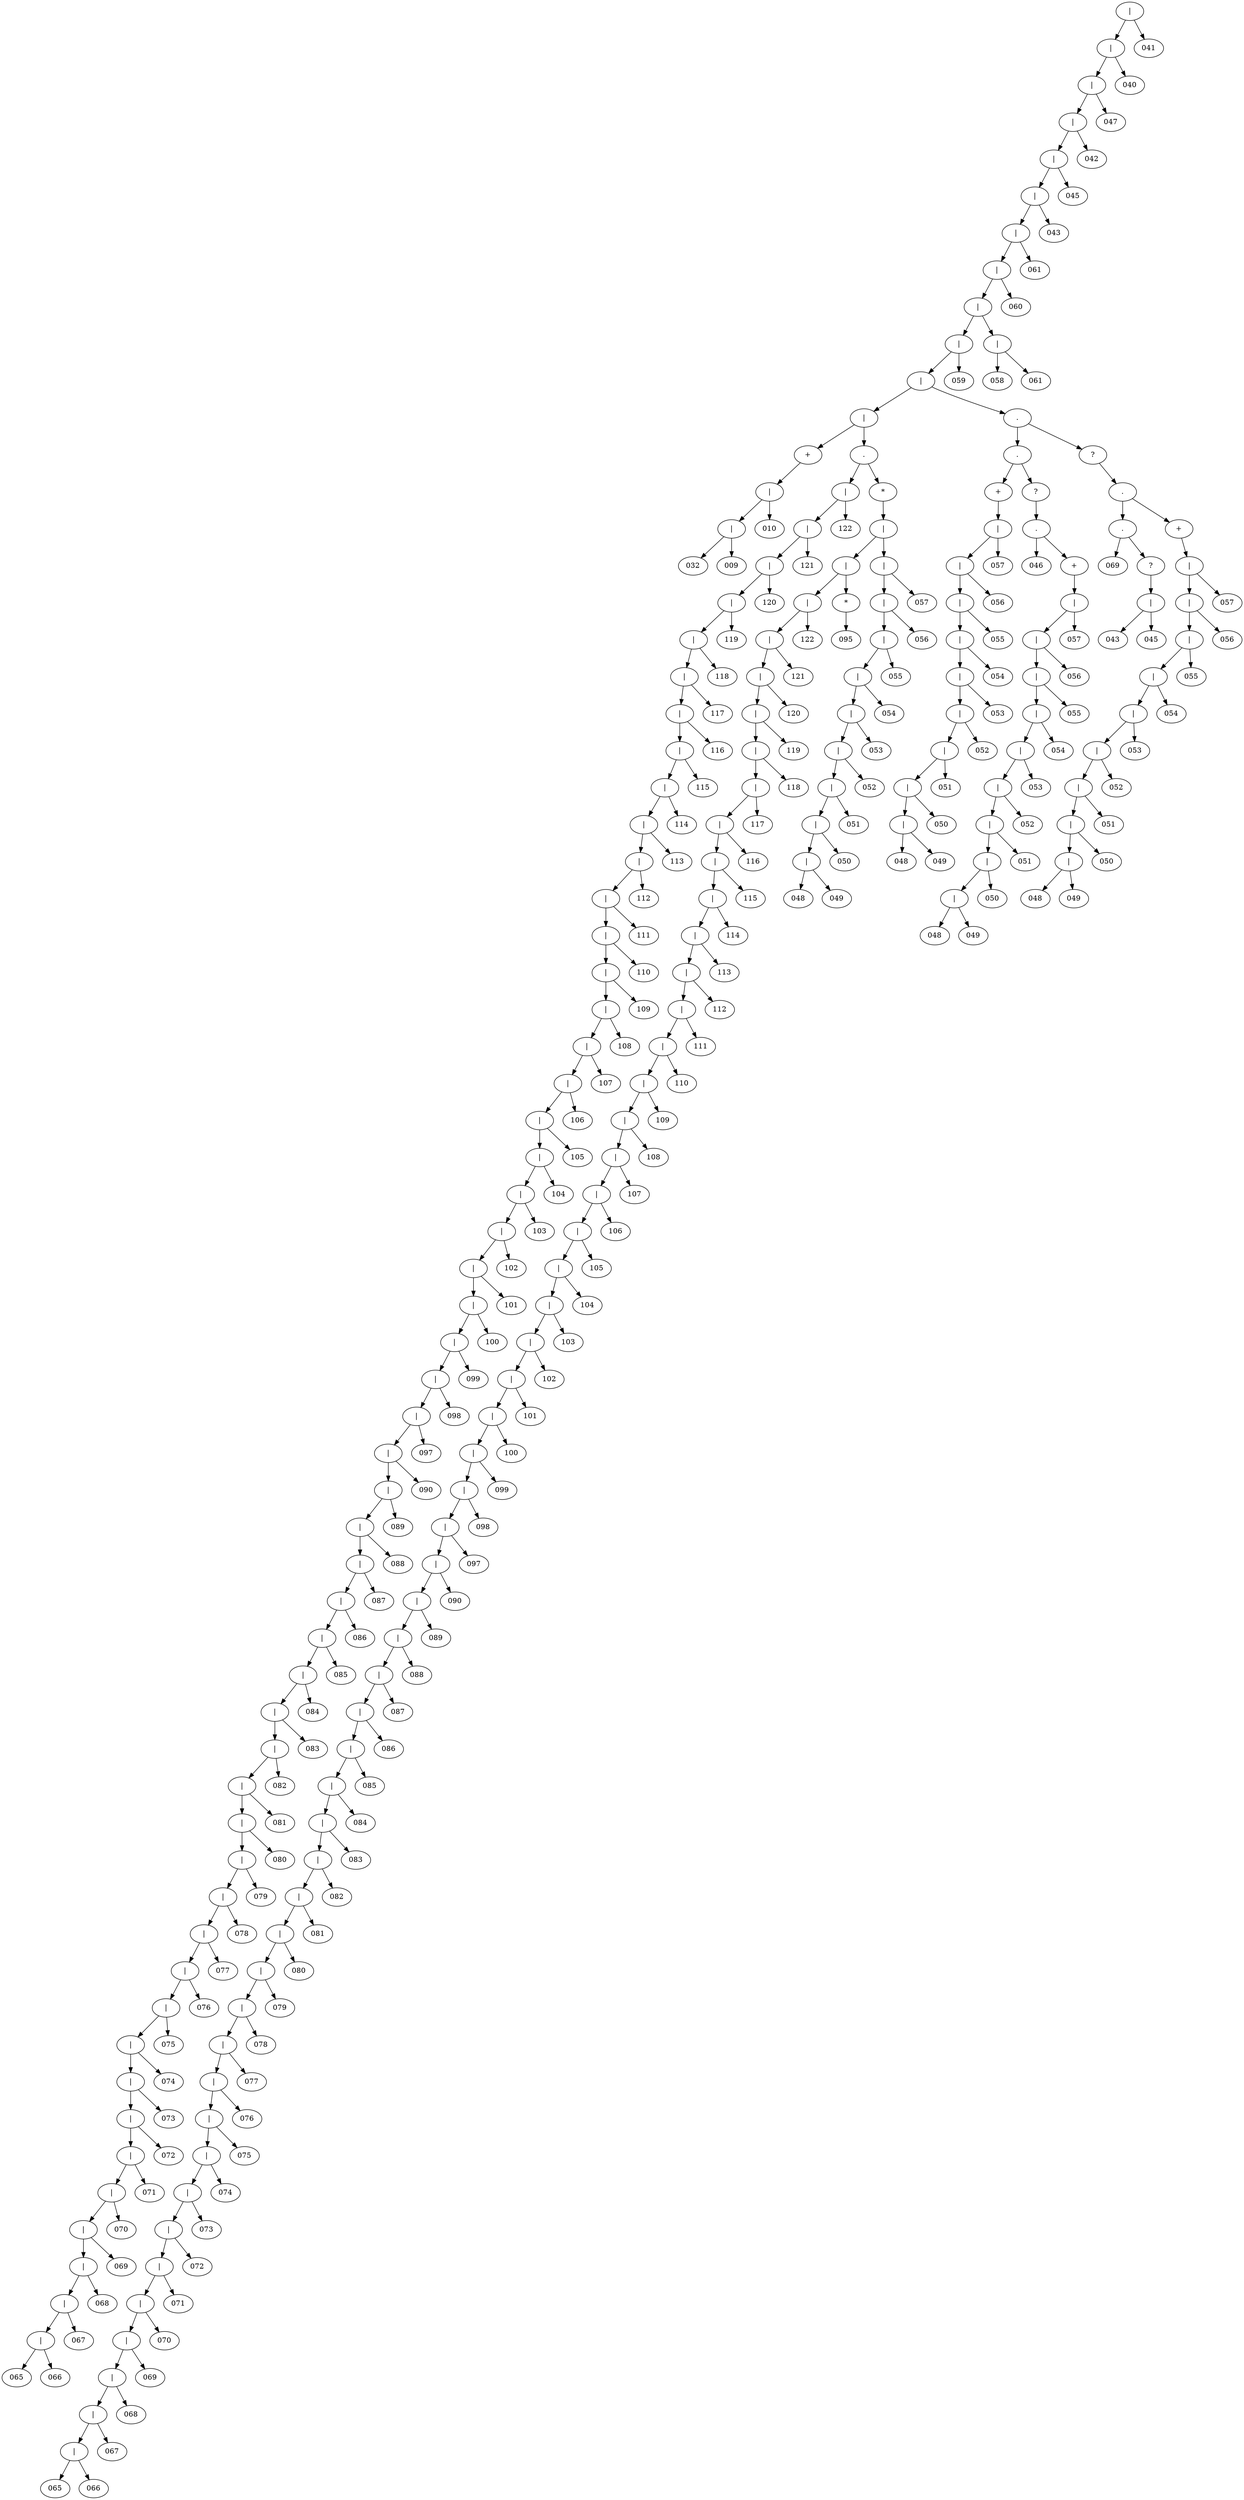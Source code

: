 digraph tree {
	"996c65ae3a8e436f81ce48272b8644e2" [label="|"]
	"51ecb147ff5d447c9de2e43d8007be1e" [label="|"]
	"996c65ae3a8e436f81ce48272b8644e2" -> "51ecb147ff5d447c9de2e43d8007be1e"
	"28c7c7c42bdb4bd3aea25a2e016ae50f" [label="|"]
	"51ecb147ff5d447c9de2e43d8007be1e" -> "28c7c7c42bdb4bd3aea25a2e016ae50f"
	"77559ac8444742baae2b31aca442bdf0" [label="|"]
	"28c7c7c42bdb4bd3aea25a2e016ae50f" -> "77559ac8444742baae2b31aca442bdf0"
	"4148210b29ea4f97b53e1d80ee226cda" [label="|"]
	"77559ac8444742baae2b31aca442bdf0" -> "4148210b29ea4f97b53e1d80ee226cda"
	e26ae168ed0c489b8ca8253e82ffe6ef [label="|"]
	"4148210b29ea4f97b53e1d80ee226cda" -> e26ae168ed0c489b8ca8253e82ffe6ef
	"790688f615184ae2853e0e68d754996f" [label="|"]
	e26ae168ed0c489b8ca8253e82ffe6ef -> "790688f615184ae2853e0e68d754996f"
	ea00104a1b9441df8f047db3c91f0dd7 [label="|"]
	"790688f615184ae2853e0e68d754996f" -> ea00104a1b9441df8f047db3c91f0dd7
	d2c0874108854da3af0d69a32c7d4c72 [label="|"]
	ea00104a1b9441df8f047db3c91f0dd7 -> d2c0874108854da3af0d69a32c7d4c72
	"5cad9945b28b420d9ac322b7462a204b" [label="|"]
	d2c0874108854da3af0d69a32c7d4c72 -> "5cad9945b28b420d9ac322b7462a204b"
	"6219872add2449378bb6bdcbae0a87c9" [label="|"]
	"5cad9945b28b420d9ac322b7462a204b" -> "6219872add2449378bb6bdcbae0a87c9"
	dbeec3f188f84aa0a82677775a3f4cf6 [label="|"]
	"6219872add2449378bb6bdcbae0a87c9" -> dbeec3f188f84aa0a82677775a3f4cf6
	"42151cc16b764614ba8964d8f8d5bc81" [label="+"]
	dbeec3f188f84aa0a82677775a3f4cf6 -> "42151cc16b764614ba8964d8f8d5bc81"
	"7b9991ce4bbc45cd871a8dae0ebebd11" [label="|"]
	"42151cc16b764614ba8964d8f8d5bc81" -> "7b9991ce4bbc45cd871a8dae0ebebd11"
	c990dc203cb346f2a44d2aec69daf0be [label="|"]
	"7b9991ce4bbc45cd871a8dae0ebebd11" -> c990dc203cb346f2a44d2aec69daf0be
	d5c7ad3be0e74f6bbe0eca6149a1ba41 [label=032]
	c990dc203cb346f2a44d2aec69daf0be -> d5c7ad3be0e74f6bbe0eca6149a1ba41
	aed3124def2d4de4a72098b27dd6587d [label=009]
	c990dc203cb346f2a44d2aec69daf0be -> aed3124def2d4de4a72098b27dd6587d
	"64f044bfc5ca49c0b52eb8867073bbc4" [label=010]
	"7b9991ce4bbc45cd871a8dae0ebebd11" -> "64f044bfc5ca49c0b52eb8867073bbc4"
	"0c094e4cdef54186829c0fae15ab411d" [label="."]
	dbeec3f188f84aa0a82677775a3f4cf6 -> "0c094e4cdef54186829c0fae15ab411d"
	e307726943234dcebe8d1069824c6285 [label="|"]
	"0c094e4cdef54186829c0fae15ab411d" -> e307726943234dcebe8d1069824c6285
	a70ae6d7b28543668aed39b333fa8bdd [label="|"]
	e307726943234dcebe8d1069824c6285 -> a70ae6d7b28543668aed39b333fa8bdd
	"351673723c61407fa412acbcdcc31531" [label="|"]
	a70ae6d7b28543668aed39b333fa8bdd -> "351673723c61407fa412acbcdcc31531"
	"81df898c87464e8288e753310f6de74e" [label="|"]
	"351673723c61407fa412acbcdcc31531" -> "81df898c87464e8288e753310f6de74e"
	"395b183b227d4a85ad36336caef901ad" [label="|"]
	"81df898c87464e8288e753310f6de74e" -> "395b183b227d4a85ad36336caef901ad"
	e44e2954dcc54e68b2e7c6a75d8512dd [label="|"]
	"395b183b227d4a85ad36336caef901ad" -> e44e2954dcc54e68b2e7c6a75d8512dd
	f75215996c8645c59eff021fc8aa09d4 [label="|"]
	e44e2954dcc54e68b2e7c6a75d8512dd -> f75215996c8645c59eff021fc8aa09d4
	"4cef92a994064eb5b8916969e6fb1d8f" [label="|"]
	f75215996c8645c59eff021fc8aa09d4 -> "4cef92a994064eb5b8916969e6fb1d8f"
	d54024d197354d44aab5c1c248b20e25 [label="|"]
	"4cef92a994064eb5b8916969e6fb1d8f" -> d54024d197354d44aab5c1c248b20e25
	"9096b16a5f8e44b1999885426ab6eb71" [label="|"]
	d54024d197354d44aab5c1c248b20e25 -> "9096b16a5f8e44b1999885426ab6eb71"
	"9aee6f74f2234bb9b6d571d77d675fd9" [label="|"]
	"9096b16a5f8e44b1999885426ab6eb71" -> "9aee6f74f2234bb9b6d571d77d675fd9"
	"8b8cdd6938924764ad4ff1c4de3a44cb" [label="|"]
	"9aee6f74f2234bb9b6d571d77d675fd9" -> "8b8cdd6938924764ad4ff1c4de3a44cb"
	"9c6a695eb965455fa206320a696324d5" [label="|"]
	"8b8cdd6938924764ad4ff1c4de3a44cb" -> "9c6a695eb965455fa206320a696324d5"
	"6b8d1ba6e0ff4bf0841f6a7d78fdcc48" [label="|"]
	"9c6a695eb965455fa206320a696324d5" -> "6b8d1ba6e0ff4bf0841f6a7d78fdcc48"
	a10c165e4b4147219ea27f18a95f22af [label="|"]
	"6b8d1ba6e0ff4bf0841f6a7d78fdcc48" -> a10c165e4b4147219ea27f18a95f22af
	e5e00722d43d43f4b5cb89381359808b [label="|"]
	a10c165e4b4147219ea27f18a95f22af -> e5e00722d43d43f4b5cb89381359808b
	ef7e2f13a0e94b168f8ba95507b8e17c [label="|"]
	e5e00722d43d43f4b5cb89381359808b -> ef7e2f13a0e94b168f8ba95507b8e17c
	e88556ba68644bffa917594ef2d8852c [label="|"]
	ef7e2f13a0e94b168f8ba95507b8e17c -> e88556ba68644bffa917594ef2d8852c
	a0e153dd8b324a92bf7233ff08426880 [label="|"]
	e88556ba68644bffa917594ef2d8852c -> a0e153dd8b324a92bf7233ff08426880
	"28301bb7ea37432b834d033bacead032" [label="|"]
	a0e153dd8b324a92bf7233ff08426880 -> "28301bb7ea37432b834d033bacead032"
	"8228f45edd574396b061ae1f6f151750" [label="|"]
	"28301bb7ea37432b834d033bacead032" -> "8228f45edd574396b061ae1f6f151750"
	"2275bbc2d4bc400185e5583c071eb67c" [label="|"]
	"8228f45edd574396b061ae1f6f151750" -> "2275bbc2d4bc400185e5583c071eb67c"
	"764540ab9e7e4b2a92f7c95572fda1ed" [label="|"]
	"2275bbc2d4bc400185e5583c071eb67c" -> "764540ab9e7e4b2a92f7c95572fda1ed"
	"685d766502794629a714c4ab694f1d57" [label="|"]
	"764540ab9e7e4b2a92f7c95572fda1ed" -> "685d766502794629a714c4ab694f1d57"
	"1a8255d3438a4013ba3320d0f12d17ca" [label="|"]
	"685d766502794629a714c4ab694f1d57" -> "1a8255d3438a4013ba3320d0f12d17ca"
	"490adc22f75d462e8c01702f5040403c" [label="|"]
	"1a8255d3438a4013ba3320d0f12d17ca" -> "490adc22f75d462e8c01702f5040403c"
	"9dca9071c59449ccbc4c8b07692b9849" [label="|"]
	"490adc22f75d462e8c01702f5040403c" -> "9dca9071c59449ccbc4c8b07692b9849"
	"74ac18e7db8748598aec6b0446368e73" [label="|"]
	"9dca9071c59449ccbc4c8b07692b9849" -> "74ac18e7db8748598aec6b0446368e73"
	bee2ca8a514f4d7081ded24752e02d1a [label="|"]
	"74ac18e7db8748598aec6b0446368e73" -> bee2ca8a514f4d7081ded24752e02d1a
	"6ebb3dbd24cb4035a4c84121d15ae354" [label="|"]
	bee2ca8a514f4d7081ded24752e02d1a -> "6ebb3dbd24cb4035a4c84121d15ae354"
	a8fab81d56854d1a99e3d009b109c0fd [label="|"]
	"6ebb3dbd24cb4035a4c84121d15ae354" -> a8fab81d56854d1a99e3d009b109c0fd
	"967dd771b65149118dec6be0d28d21cb" [label="|"]
	a8fab81d56854d1a99e3d009b109c0fd -> "967dd771b65149118dec6be0d28d21cb"
	"2d90012583744fe4a2745233349ea998" [label="|"]
	"967dd771b65149118dec6be0d28d21cb" -> "2d90012583744fe4a2745233349ea998"
	"98df6fdaacc84a3283490635e662db90" [label="|"]
	"2d90012583744fe4a2745233349ea998" -> "98df6fdaacc84a3283490635e662db90"
	"2792899f40c94c0aaa3b2b4021b81663" [label="|"]
	"98df6fdaacc84a3283490635e662db90" -> "2792899f40c94c0aaa3b2b4021b81663"
	"9aeafb250b00467a8062922eb8c7dec5" [label="|"]
	"2792899f40c94c0aaa3b2b4021b81663" -> "9aeafb250b00467a8062922eb8c7dec5"
	"2191f09172174d288c162ba8dda2a902" [label="|"]
	"9aeafb250b00467a8062922eb8c7dec5" -> "2191f09172174d288c162ba8dda2a902"
	afaa80db4802441d8e95acceeea6bde8 [label="|"]
	"2191f09172174d288c162ba8dda2a902" -> afaa80db4802441d8e95acceeea6bde8
	"5b52a64a31c940e2b38212a3c039a631" [label="|"]
	afaa80db4802441d8e95acceeea6bde8 -> "5b52a64a31c940e2b38212a3c039a631"
	dfa8676ef4a54e6e8a9f296ebeb937c8 [label="|"]
	"5b52a64a31c940e2b38212a3c039a631" -> dfa8676ef4a54e6e8a9f296ebeb937c8
	"1f4b4a11a39e4ad58acc96a8128a5044" [label="|"]
	dfa8676ef4a54e6e8a9f296ebeb937c8 -> "1f4b4a11a39e4ad58acc96a8128a5044"
	"106cf76ed64545639948bb7b10f32b83" [label="|"]
	"1f4b4a11a39e4ad58acc96a8128a5044" -> "106cf76ed64545639948bb7b10f32b83"
	"3d68576ae25c49c285880586b8f3452b" [label="|"]
	"106cf76ed64545639948bb7b10f32b83" -> "3d68576ae25c49c285880586b8f3452b"
	cff437c1bda04275bbd5479d3dbf61c1 [label="|"]
	"3d68576ae25c49c285880586b8f3452b" -> cff437c1bda04275bbd5479d3dbf61c1
	fe6c3d663bca46f4bc89187645f7ba08 [label="|"]
	cff437c1bda04275bbd5479d3dbf61c1 -> fe6c3d663bca46f4bc89187645f7ba08
	"7972a96202fe4b43be4293cf1d65d741" [label="|"]
	fe6c3d663bca46f4bc89187645f7ba08 -> "7972a96202fe4b43be4293cf1d65d741"
	"7053287074df4673931f4f5c708b2280" [label="|"]
	"7972a96202fe4b43be4293cf1d65d741" -> "7053287074df4673931f4f5c708b2280"
	"9cdee4bd6677440f9734a4f94fb1e0d7" [label="|"]
	"7053287074df4673931f4f5c708b2280" -> "9cdee4bd6677440f9734a4f94fb1e0d7"
	"5bd55c9b5a8242539df347bf6a0fa4fa" [label="|"]
	"9cdee4bd6677440f9734a4f94fb1e0d7" -> "5bd55c9b5a8242539df347bf6a0fa4fa"
	f4ce32adc72f4162ad7f153f00d8b12f [label="|"]
	"5bd55c9b5a8242539df347bf6a0fa4fa" -> f4ce32adc72f4162ad7f153f00d8b12f
	"60ca5030db6a4d61bb8cd492f1dd86bd" [label="|"]
	f4ce32adc72f4162ad7f153f00d8b12f -> "60ca5030db6a4d61bb8cd492f1dd86bd"
	"784b390437c440a1b9ccc30a2452aac6" [label=065]
	"60ca5030db6a4d61bb8cd492f1dd86bd" -> "784b390437c440a1b9ccc30a2452aac6"
	fb14bc00fcb5498b9a6c1af2ccbba8a4 [label=066]
	"60ca5030db6a4d61bb8cd492f1dd86bd" -> fb14bc00fcb5498b9a6c1af2ccbba8a4
	e545f8d654c640129fb8e990f5edc970 [label=067]
	f4ce32adc72f4162ad7f153f00d8b12f -> e545f8d654c640129fb8e990f5edc970
	"8f894c73e1ba433fafca77d2c8f1e233" [label=068]
	"5bd55c9b5a8242539df347bf6a0fa4fa" -> "8f894c73e1ba433fafca77d2c8f1e233"
	"4735df9ac6d44cdc84c26ac5b231ef7a" [label=069]
	"9cdee4bd6677440f9734a4f94fb1e0d7" -> "4735df9ac6d44cdc84c26ac5b231ef7a"
	"0ff3b50432a847278ad8cc0b5b48579c" [label=070]
	"7053287074df4673931f4f5c708b2280" -> "0ff3b50432a847278ad8cc0b5b48579c"
	"81ace1f7cebb4f588cbba4706e8e77e5" [label=071]
	"7972a96202fe4b43be4293cf1d65d741" -> "81ace1f7cebb4f588cbba4706e8e77e5"
	"6bbdedf09dc84747a29b3e64fee29a10" [label=072]
	fe6c3d663bca46f4bc89187645f7ba08 -> "6bbdedf09dc84747a29b3e64fee29a10"
	c2d0bdcfac184af1abe3ac470903e6ff [label=073]
	cff437c1bda04275bbd5479d3dbf61c1 -> c2d0bdcfac184af1abe3ac470903e6ff
	e611508f08c94cc5b9b99b885e0d3bc0 [label=074]
	"3d68576ae25c49c285880586b8f3452b" -> e611508f08c94cc5b9b99b885e0d3bc0
	"87901a6cc5264dcba9b58d5d92689b25" [label=075]
	"106cf76ed64545639948bb7b10f32b83" -> "87901a6cc5264dcba9b58d5d92689b25"
	"2186b80c042c4e0d962087f1682f3130" [label=076]
	"1f4b4a11a39e4ad58acc96a8128a5044" -> "2186b80c042c4e0d962087f1682f3130"
	"26021f268a1a4115883f330eb2f802fc" [label=077]
	dfa8676ef4a54e6e8a9f296ebeb937c8 -> "26021f268a1a4115883f330eb2f802fc"
	"02cc33e09ffa425eb67d1fc4bd35a193" [label=078]
	"5b52a64a31c940e2b38212a3c039a631" -> "02cc33e09ffa425eb67d1fc4bd35a193"
	c1fa038d0cdb4faf9b14a615c1adcb62 [label=079]
	afaa80db4802441d8e95acceeea6bde8 -> c1fa038d0cdb4faf9b14a615c1adcb62
	"63281e38b3cf4666b1bedaba2a8b5e5f" [label=080]
	"2191f09172174d288c162ba8dda2a902" -> "63281e38b3cf4666b1bedaba2a8b5e5f"
	"6eba15d097994da08ecf110633ec53a7" [label=081]
	"9aeafb250b00467a8062922eb8c7dec5" -> "6eba15d097994da08ecf110633ec53a7"
	f6eb256ec62f4c5993981040b51a6b6b [label=082]
	"2792899f40c94c0aaa3b2b4021b81663" -> f6eb256ec62f4c5993981040b51a6b6b
	"2a5bb02614be48bd8392743498aca061" [label=083]
	"98df6fdaacc84a3283490635e662db90" -> "2a5bb02614be48bd8392743498aca061"
	"9eafcbd62aab42d996cb8581e4e2e4bd" [label=084]
	"2d90012583744fe4a2745233349ea998" -> "9eafcbd62aab42d996cb8581e4e2e4bd"
	"884b757f02864b1795964ad6697b4754" [label=085]
	"967dd771b65149118dec6be0d28d21cb" -> "884b757f02864b1795964ad6697b4754"
	"40c2af51046f4879938255bb12a1eb69" [label=086]
	a8fab81d56854d1a99e3d009b109c0fd -> "40c2af51046f4879938255bb12a1eb69"
	b0350a6b06334606a82c2e83d9ea6782 [label=087]
	"6ebb3dbd24cb4035a4c84121d15ae354" -> b0350a6b06334606a82c2e83d9ea6782
	"831214739a2e4991be09133e46902a88" [label=088]
	bee2ca8a514f4d7081ded24752e02d1a -> "831214739a2e4991be09133e46902a88"
	db0eb1d9f3b74bcc938b749befae22c6 [label=089]
	"74ac18e7db8748598aec6b0446368e73" -> db0eb1d9f3b74bcc938b749befae22c6
	"2f519499e9f743689c5dbdc12840f653" [label=090]
	"9dca9071c59449ccbc4c8b07692b9849" -> "2f519499e9f743689c5dbdc12840f653"
	ca29a18f0d8f4dda972e4a389ecb155c [label=097]
	"490adc22f75d462e8c01702f5040403c" -> ca29a18f0d8f4dda972e4a389ecb155c
	"6900be62e0a641f7b1d42c1f32523051" [label=098]
	"1a8255d3438a4013ba3320d0f12d17ca" -> "6900be62e0a641f7b1d42c1f32523051"
	"86840010c8ce4ce581c13d7d0b1a7ada" [label=099]
	"685d766502794629a714c4ab694f1d57" -> "86840010c8ce4ce581c13d7d0b1a7ada"
	a8c5c7520ffe48a18f3767a8e988a57f [label=100]
	"764540ab9e7e4b2a92f7c95572fda1ed" -> a8c5c7520ffe48a18f3767a8e988a57f
	"45b388d823574b988c1c8dae1c56c6b2" [label=101]
	"2275bbc2d4bc400185e5583c071eb67c" -> "45b388d823574b988c1c8dae1c56c6b2"
	ee158e2dc13345cc911b361088023ea3 [label=102]
	"8228f45edd574396b061ae1f6f151750" -> ee158e2dc13345cc911b361088023ea3
	"1c448b69ae0847d69369e2873ed36045" [label=103]
	"28301bb7ea37432b834d033bacead032" -> "1c448b69ae0847d69369e2873ed36045"
	d7e3df5bc06f436b8b39c50fd3d08a04 [label=104]
	a0e153dd8b324a92bf7233ff08426880 -> d7e3df5bc06f436b8b39c50fd3d08a04
	"52070e191ea1434c84f183004aa2ced8" [label=105]
	e88556ba68644bffa917594ef2d8852c -> "52070e191ea1434c84f183004aa2ced8"
	"6ad67c3603324a83a87f3eb67c69bb37" [label=106]
	ef7e2f13a0e94b168f8ba95507b8e17c -> "6ad67c3603324a83a87f3eb67c69bb37"
	c2bee058c89e40d4b30c91026fd70236 [label=107]
	e5e00722d43d43f4b5cb89381359808b -> c2bee058c89e40d4b30c91026fd70236
	"247acae39fcf46ca8df85affd7e106d4" [label=108]
	a10c165e4b4147219ea27f18a95f22af -> "247acae39fcf46ca8df85affd7e106d4"
	"7062b9630a024acaac3b3ccafcacc1c3" [label=109]
	"6b8d1ba6e0ff4bf0841f6a7d78fdcc48" -> "7062b9630a024acaac3b3ccafcacc1c3"
	ed9ee3d5fcc4450b98e4cfec858cbfae [label=110]
	"9c6a695eb965455fa206320a696324d5" -> ed9ee3d5fcc4450b98e4cfec858cbfae
	cb4fa841d6e945b19a2b30c0e48d2d3f [label=111]
	"8b8cdd6938924764ad4ff1c4de3a44cb" -> cb4fa841d6e945b19a2b30c0e48d2d3f
	f90c2589096c4ad382e90dac31b755e3 [label=112]
	"9aee6f74f2234bb9b6d571d77d675fd9" -> f90c2589096c4ad382e90dac31b755e3
	"6ef7055d374a4015a33d1ae689c79ee8" [label=113]
	"9096b16a5f8e44b1999885426ab6eb71" -> "6ef7055d374a4015a33d1ae689c79ee8"
	be07c05fcf324019939663b0c64dd766 [label=114]
	d54024d197354d44aab5c1c248b20e25 -> be07c05fcf324019939663b0c64dd766
	a65b06b23a7145eca70cbe1ea4a5e111 [label=115]
	"4cef92a994064eb5b8916969e6fb1d8f" -> a65b06b23a7145eca70cbe1ea4a5e111
	e28590f0bfc14367a80f19694dfd0997 [label=116]
	f75215996c8645c59eff021fc8aa09d4 -> e28590f0bfc14367a80f19694dfd0997
	"1c33eb8b213447bfad280daca611f43f" [label=117]
	e44e2954dcc54e68b2e7c6a75d8512dd -> "1c33eb8b213447bfad280daca611f43f"
	"5eaa80a99974419fbee5df489c64af75" [label=118]
	"395b183b227d4a85ad36336caef901ad" -> "5eaa80a99974419fbee5df489c64af75"
	"4d862b1331484deca56de3fb8acdadf5" [label=119]
	"81df898c87464e8288e753310f6de74e" -> "4d862b1331484deca56de3fb8acdadf5"
	"06d483673e1f4bdd9bbdbe0dd955075b" [label=120]
	"351673723c61407fa412acbcdcc31531" -> "06d483673e1f4bdd9bbdbe0dd955075b"
	bd16d01000cb4dd1a4bbd45d7c2120ec [label=121]
	a70ae6d7b28543668aed39b333fa8bdd -> bd16d01000cb4dd1a4bbd45d7c2120ec
	"6532c13dce4d4d76ae070267958f543c" [label=122]
	e307726943234dcebe8d1069824c6285 -> "6532c13dce4d4d76ae070267958f543c"
	"1b3f75d8295e4275bb4189ce4be94d93" [label="*"]
	"0c094e4cdef54186829c0fae15ab411d" -> "1b3f75d8295e4275bb4189ce4be94d93"
	d44602efe3ca41c299e4cd90d2796938 [label="|"]
	"1b3f75d8295e4275bb4189ce4be94d93" -> d44602efe3ca41c299e4cd90d2796938
	becfc10741ab45f685839b5ed090cf75 [label="|"]
	d44602efe3ca41c299e4cd90d2796938 -> becfc10741ab45f685839b5ed090cf75
	"3f622cd16e5f42aca8f90679f5954d9f" [label="|"]
	becfc10741ab45f685839b5ed090cf75 -> "3f622cd16e5f42aca8f90679f5954d9f"
	a5533a11b2b442ed8800055efdc14351 [label="|"]
	"3f622cd16e5f42aca8f90679f5954d9f" -> a5533a11b2b442ed8800055efdc14351
	"4fd51626148045abaa70b72b32f29549" [label="|"]
	a5533a11b2b442ed8800055efdc14351 -> "4fd51626148045abaa70b72b32f29549"
	"0e03d2fb10534d60bfe73f837b761e5b" [label="|"]
	"4fd51626148045abaa70b72b32f29549" -> "0e03d2fb10534d60bfe73f837b761e5b"
	a811a8d4fa1543238f4065988146c1de [label="|"]
	"0e03d2fb10534d60bfe73f837b761e5b" -> a811a8d4fa1543238f4065988146c1de
	"11a01df3a6d84f69aa64cf4b9577d4d2" [label="|"]
	a811a8d4fa1543238f4065988146c1de -> "11a01df3a6d84f69aa64cf4b9577d4d2"
	bb293a5eac714c5fa948c18074bbe5df [label="|"]
	"11a01df3a6d84f69aa64cf4b9577d4d2" -> bb293a5eac714c5fa948c18074bbe5df
	e7b210e711f14daa9871672831cbca86 [label="|"]
	bb293a5eac714c5fa948c18074bbe5df -> e7b210e711f14daa9871672831cbca86
	"6b5e66514b6d421c805e2d77dde04b08" [label="|"]
	e7b210e711f14daa9871672831cbca86 -> "6b5e66514b6d421c805e2d77dde04b08"
	"811a5bc2dc104b02a5162a32dbe1a346" [label="|"]
	"6b5e66514b6d421c805e2d77dde04b08" -> "811a5bc2dc104b02a5162a32dbe1a346"
	"6a317f8b469a46e989d1014265c32287" [label="|"]
	"811a5bc2dc104b02a5162a32dbe1a346" -> "6a317f8b469a46e989d1014265c32287"
	dc656d7e69ee4bc1bb70428c7037bac7 [label="|"]
	"6a317f8b469a46e989d1014265c32287" -> dc656d7e69ee4bc1bb70428c7037bac7
	cb48baa934854d138089647ae4d88a79 [label="|"]
	dc656d7e69ee4bc1bb70428c7037bac7 -> cb48baa934854d138089647ae4d88a79
	e651fefe72c341cb86a8ed2f3d160044 [label="|"]
	cb48baa934854d138089647ae4d88a79 -> e651fefe72c341cb86a8ed2f3d160044
	d3c0923b927847eb848297d5c53892ad [label="|"]
	e651fefe72c341cb86a8ed2f3d160044 -> d3c0923b927847eb848297d5c53892ad
	"2ef4a2450e42445d9415d89249dcbf8c" [label="|"]
	d3c0923b927847eb848297d5c53892ad -> "2ef4a2450e42445d9415d89249dcbf8c"
	"172abe9ba20c4ef89347519009315757" [label="|"]
	"2ef4a2450e42445d9415d89249dcbf8c" -> "172abe9ba20c4ef89347519009315757"
	"61f1fbc7b2f34945b1e7e684eeaeef70" [label="|"]
	"172abe9ba20c4ef89347519009315757" -> "61f1fbc7b2f34945b1e7e684eeaeef70"
	"15bd4e864e3a41148185afa41d940d05" [label="|"]
	"61f1fbc7b2f34945b1e7e684eeaeef70" -> "15bd4e864e3a41148185afa41d940d05"
	b4f21353d39b407ea05edb4cb8a5eea9 [label="|"]
	"15bd4e864e3a41148185afa41d940d05" -> b4f21353d39b407ea05edb4cb8a5eea9
	b93dce4d6778432695eeb20413352e61 [label="|"]
	b4f21353d39b407ea05edb4cb8a5eea9 -> b93dce4d6778432695eeb20413352e61
	f60b0b22d39d47eeb8615c34f5ec6386 [label="|"]
	b93dce4d6778432695eeb20413352e61 -> f60b0b22d39d47eeb8615c34f5ec6386
	"3077b9e7f7ef4db0a0dd9ff411686de2" [label="|"]
	f60b0b22d39d47eeb8615c34f5ec6386 -> "3077b9e7f7ef4db0a0dd9ff411686de2"
	"6c26e5234214476a8f0faec0ddfa9acf" [label="|"]
	"3077b9e7f7ef4db0a0dd9ff411686de2" -> "6c26e5234214476a8f0faec0ddfa9acf"
	"39fcd5a0f80943b5ba4778088194cf5b" [label="|"]
	"6c26e5234214476a8f0faec0ddfa9acf" -> "39fcd5a0f80943b5ba4778088194cf5b"
	"17cd5b6428004b9398878a293d1fc4e9" [label="|"]
	"39fcd5a0f80943b5ba4778088194cf5b" -> "17cd5b6428004b9398878a293d1fc4e9"
	edb67dcbd7a44a25a12c9416c41771e7 [label="|"]
	"17cd5b6428004b9398878a293d1fc4e9" -> edb67dcbd7a44a25a12c9416c41771e7
	ccef7e6a8a0443798ddc4a9fb3aea8de [label="|"]
	edb67dcbd7a44a25a12c9416c41771e7 -> ccef7e6a8a0443798ddc4a9fb3aea8de
	"9ecad91560e5490c98127ee1d14af98b" [label="|"]
	ccef7e6a8a0443798ddc4a9fb3aea8de -> "9ecad91560e5490c98127ee1d14af98b"
	b3ef1b8589a0402a9a4765d1471da83d [label="|"]
	"9ecad91560e5490c98127ee1d14af98b" -> b3ef1b8589a0402a9a4765d1471da83d
	bfd4a3d4a61d4b11855a25c13a920679 [label="|"]
	b3ef1b8589a0402a9a4765d1471da83d -> bfd4a3d4a61d4b11855a25c13a920679
	"1140b9123e604bd2b5e64e1048f055ba" [label="|"]
	bfd4a3d4a61d4b11855a25c13a920679 -> "1140b9123e604bd2b5e64e1048f055ba"
	ef6591c45f9245b1be69797dcdaaf64c [label="|"]
	"1140b9123e604bd2b5e64e1048f055ba" -> ef6591c45f9245b1be69797dcdaaf64c
	"19a926086ff44fc79c43a346fcbfa424" [label="|"]
	ef6591c45f9245b1be69797dcdaaf64c -> "19a926086ff44fc79c43a346fcbfa424"
	"29164e1adf9548c0a25fa6b30d0aade9" [label="|"]
	"19a926086ff44fc79c43a346fcbfa424" -> "29164e1adf9548c0a25fa6b30d0aade9"
	cbfe2ebe910c480083e0668118f1d60e [label="|"]
	"29164e1adf9548c0a25fa6b30d0aade9" -> cbfe2ebe910c480083e0668118f1d60e
	a6bfee2695bf4191ac0634adff98efcb [label="|"]
	cbfe2ebe910c480083e0668118f1d60e -> a6bfee2695bf4191ac0634adff98efcb
	"9d1a453fb09145f296011102440522e7" [label="|"]
	a6bfee2695bf4191ac0634adff98efcb -> "9d1a453fb09145f296011102440522e7"
	cd38695433ad40f5854616d219e60b4d [label="|"]
	"9d1a453fb09145f296011102440522e7" -> cd38695433ad40f5854616d219e60b4d
	"4268c3d2eb814409b6ebf3844a6c6932" [label="|"]
	cd38695433ad40f5854616d219e60b4d -> "4268c3d2eb814409b6ebf3844a6c6932"
	"989b462846934cb59c594ec4c88cbbb1" [label="|"]
	"4268c3d2eb814409b6ebf3844a6c6932" -> "989b462846934cb59c594ec4c88cbbb1"
	"27a25c6f54ac4cc6afdcc956275f434b" [label="|"]
	"989b462846934cb59c594ec4c88cbbb1" -> "27a25c6f54ac4cc6afdcc956275f434b"
	ebdc0750e12542909d114f47429e8e96 [label="|"]
	"27a25c6f54ac4cc6afdcc956275f434b" -> ebdc0750e12542909d114f47429e8e96
	c8562bbe348e4c099743a381c5cecff3 [label="|"]
	ebdc0750e12542909d114f47429e8e96 -> c8562bbe348e4c099743a381c5cecff3
	ad08279050f94c7aaaa84479405978a4 [label="|"]
	c8562bbe348e4c099743a381c5cecff3 -> ad08279050f94c7aaaa84479405978a4
	dc20ec6ecce34e00b79b33064fb3e314 [label="|"]
	ad08279050f94c7aaaa84479405978a4 -> dc20ec6ecce34e00b79b33064fb3e314
	"726603fa30c3439c8c1249a051dde69b" [label="|"]
	dc20ec6ecce34e00b79b33064fb3e314 -> "726603fa30c3439c8c1249a051dde69b"
	"11fb485f604743de90e11d142da89414" [label="|"]
	"726603fa30c3439c8c1249a051dde69b" -> "11fb485f604743de90e11d142da89414"
	"0270ec8bc5204b30ac0b506a8175b892" [label="|"]
	"11fb485f604743de90e11d142da89414" -> "0270ec8bc5204b30ac0b506a8175b892"
	a4fb11cc4a344d1f9b8f3c22d32e66c9 [label="|"]
	"0270ec8bc5204b30ac0b506a8175b892" -> a4fb11cc4a344d1f9b8f3c22d32e66c9
	a585424a48924f768ac60870f099f1e0 [label="|"]
	a4fb11cc4a344d1f9b8f3c22d32e66c9 -> a585424a48924f768ac60870f099f1e0
	"714853e4f8494718b8c8fc6f3d35f48d" [label=065]
	a585424a48924f768ac60870f099f1e0 -> "714853e4f8494718b8c8fc6f3d35f48d"
	"102a3ab5070945f0bba791ea116b8a2c" [label=066]
	a585424a48924f768ac60870f099f1e0 -> "102a3ab5070945f0bba791ea116b8a2c"
	"63e291b0f89d4231b9aeeffdfcb0685d" [label=067]
	a4fb11cc4a344d1f9b8f3c22d32e66c9 -> "63e291b0f89d4231b9aeeffdfcb0685d"
	e29e2c3159ae4ec489e53e15fd2de228 [label=068]
	"0270ec8bc5204b30ac0b506a8175b892" -> e29e2c3159ae4ec489e53e15fd2de228
	"2e98695f292d4af7b68bcaa29580a87a" [label=069]
	"11fb485f604743de90e11d142da89414" -> "2e98695f292d4af7b68bcaa29580a87a"
	"10590ad6a3cc486fa74ec2c22c29e6af" [label=070]
	"726603fa30c3439c8c1249a051dde69b" -> "10590ad6a3cc486fa74ec2c22c29e6af"
	"13a631c2570f4ff6a86c5b5f1d47721f" [label=071]
	dc20ec6ecce34e00b79b33064fb3e314 -> "13a631c2570f4ff6a86c5b5f1d47721f"
	c4a81e04de35471f8a71f0eadb2cb33e [label=072]
	ad08279050f94c7aaaa84479405978a4 -> c4a81e04de35471f8a71f0eadb2cb33e
	a339c5b11424456e8d5bcf814ce62af0 [label=073]
	c8562bbe348e4c099743a381c5cecff3 -> a339c5b11424456e8d5bcf814ce62af0
	"80be39f29c6e410b82a0cef10165aaca" [label=074]
	ebdc0750e12542909d114f47429e8e96 -> "80be39f29c6e410b82a0cef10165aaca"
	ef882a4e8b6f481ab33f0f926febf323 [label=075]
	"27a25c6f54ac4cc6afdcc956275f434b" -> ef882a4e8b6f481ab33f0f926febf323
	e37585b78a1d477fbbd1fa9e7d01637b [label=076]
	"989b462846934cb59c594ec4c88cbbb1" -> e37585b78a1d477fbbd1fa9e7d01637b
	"64f2bd6340664d71b9b1f0ab12415917" [label=077]
	"4268c3d2eb814409b6ebf3844a6c6932" -> "64f2bd6340664d71b9b1f0ab12415917"
	"93cdd0deeeb349bca004c1ca96a037ac" [label=078]
	cd38695433ad40f5854616d219e60b4d -> "93cdd0deeeb349bca004c1ca96a037ac"
	"0a7afc369c9949a4be034fd8c508866f" [label=079]
	"9d1a453fb09145f296011102440522e7" -> "0a7afc369c9949a4be034fd8c508866f"
	"21cbe1d98d70456a989622a86da238b2" [label=080]
	a6bfee2695bf4191ac0634adff98efcb -> "21cbe1d98d70456a989622a86da238b2"
	"392b357118bb4d26b1837c91c2bd07c3" [label=081]
	cbfe2ebe910c480083e0668118f1d60e -> "392b357118bb4d26b1837c91c2bd07c3"
	b69e1112a9a14d738d5ffb83dd4fca6c [label=082]
	"29164e1adf9548c0a25fa6b30d0aade9" -> b69e1112a9a14d738d5ffb83dd4fca6c
	"22d3633948174ef08773e9e6f189b2d6" [label=083]
	"19a926086ff44fc79c43a346fcbfa424" -> "22d3633948174ef08773e9e6f189b2d6"
	"20a4d28cc6214515a3198f28f35262f9" [label=084]
	ef6591c45f9245b1be69797dcdaaf64c -> "20a4d28cc6214515a3198f28f35262f9"
	d0a7b18e23a24d8b9e1a6a7baeef8ab6 [label=085]
	"1140b9123e604bd2b5e64e1048f055ba" -> d0a7b18e23a24d8b9e1a6a7baeef8ab6
	"2ff2c1ef34a443d5865842141fe20b27" [label=086]
	bfd4a3d4a61d4b11855a25c13a920679 -> "2ff2c1ef34a443d5865842141fe20b27"
	d1a94fb396674c8290407c6e6f180e0e [label=087]
	b3ef1b8589a0402a9a4765d1471da83d -> d1a94fb396674c8290407c6e6f180e0e
	"70d458648599435fabddd0139120c494" [label=088]
	"9ecad91560e5490c98127ee1d14af98b" -> "70d458648599435fabddd0139120c494"
	"8079d502406b4279a214bb7612a519e5" [label=089]
	ccef7e6a8a0443798ddc4a9fb3aea8de -> "8079d502406b4279a214bb7612a519e5"
	"5b362c45229c4b20825762fc9952f3d3" [label=090]
	edb67dcbd7a44a25a12c9416c41771e7 -> "5b362c45229c4b20825762fc9952f3d3"
	"2ed1293431f1417c866939e6461a48f6" [label=097]
	"17cd5b6428004b9398878a293d1fc4e9" -> "2ed1293431f1417c866939e6461a48f6"
	"7c78b9de55eb400da9444c795073b53c" [label=098]
	"39fcd5a0f80943b5ba4778088194cf5b" -> "7c78b9de55eb400da9444c795073b53c"
	fc7f8e5630c745659d4d3cc0eba07def [label=099]
	"6c26e5234214476a8f0faec0ddfa9acf" -> fc7f8e5630c745659d4d3cc0eba07def
	"8c5f9e09926d42a180d52d0ae5524517" [label=100]
	"3077b9e7f7ef4db0a0dd9ff411686de2" -> "8c5f9e09926d42a180d52d0ae5524517"
	e366549566004851be213a062d335bec [label=101]
	f60b0b22d39d47eeb8615c34f5ec6386 -> e366549566004851be213a062d335bec
	a4b4422c3e6a4da0bda8cb62bf77025d [label=102]
	b93dce4d6778432695eeb20413352e61 -> a4b4422c3e6a4da0bda8cb62bf77025d
	cdfda1b0c1594fd398c8f6a99617790e [label=103]
	b4f21353d39b407ea05edb4cb8a5eea9 -> cdfda1b0c1594fd398c8f6a99617790e
	e660e31216b644e2b46f7b0503fe697f [label=104]
	"15bd4e864e3a41148185afa41d940d05" -> e660e31216b644e2b46f7b0503fe697f
	"9965e3a0597f4acc98cbc405e66654e7" [label=105]
	"61f1fbc7b2f34945b1e7e684eeaeef70" -> "9965e3a0597f4acc98cbc405e66654e7"
	d8b6e9cae0c74b12bf15a06465476f2e [label=106]
	"172abe9ba20c4ef89347519009315757" -> d8b6e9cae0c74b12bf15a06465476f2e
	"496e095e001d4510a37c01fa1affcf0f" [label=107]
	"2ef4a2450e42445d9415d89249dcbf8c" -> "496e095e001d4510a37c01fa1affcf0f"
	b2f4513e3abf4f50ba150c14ca74c976 [label=108]
	d3c0923b927847eb848297d5c53892ad -> b2f4513e3abf4f50ba150c14ca74c976
	"0af6964a686640cb860c8aa4da785bcd" [label=109]
	e651fefe72c341cb86a8ed2f3d160044 -> "0af6964a686640cb860c8aa4da785bcd"
	fcee986218254506b662c716da5fe32f [label=110]
	cb48baa934854d138089647ae4d88a79 -> fcee986218254506b662c716da5fe32f
	d0abad9e5c0940b683b53c4951a3a4c2 [label=111]
	dc656d7e69ee4bc1bb70428c7037bac7 -> d0abad9e5c0940b683b53c4951a3a4c2
	dd0ddf1629ac492fad7b7bb1038e682a [label=112]
	"6a317f8b469a46e989d1014265c32287" -> dd0ddf1629ac492fad7b7bb1038e682a
	"65cc9c71b4fb48fcba1b1fa4aeee433f" [label=113]
	"811a5bc2dc104b02a5162a32dbe1a346" -> "65cc9c71b4fb48fcba1b1fa4aeee433f"
	"4061acf0c9b942c6832db1df8ce0f9c6" [label=114]
	"6b5e66514b6d421c805e2d77dde04b08" -> "4061acf0c9b942c6832db1df8ce0f9c6"
	d052426eabe744a88e8967adc9dd8c39 [label=115]
	e7b210e711f14daa9871672831cbca86 -> d052426eabe744a88e8967adc9dd8c39
	d4fea81dd1a84a8fa88db037e539443d [label=116]
	bb293a5eac714c5fa948c18074bbe5df -> d4fea81dd1a84a8fa88db037e539443d
	f4263cf793d04d41bc01370ebf3a2916 [label=117]
	"11a01df3a6d84f69aa64cf4b9577d4d2" -> f4263cf793d04d41bc01370ebf3a2916
	"03620674f3eb455482b9a4200ae4bd59" [label=118]
	a811a8d4fa1543238f4065988146c1de -> "03620674f3eb455482b9a4200ae4bd59"
	"18556d2307884a40b39952300965df28" [label=119]
	"0e03d2fb10534d60bfe73f837b761e5b" -> "18556d2307884a40b39952300965df28"
	d0fa072bdae3443e8f35eae2c8975c48 [label=120]
	"4fd51626148045abaa70b72b32f29549" -> d0fa072bdae3443e8f35eae2c8975c48
	"77875a3d3a3e48a2b328a2ce161cb994" [label=121]
	a5533a11b2b442ed8800055efdc14351 -> "77875a3d3a3e48a2b328a2ce161cb994"
	eb74bdd8d15942bd8fc02e8c7d5dbae1 [label=122]
	"3f622cd16e5f42aca8f90679f5954d9f" -> eb74bdd8d15942bd8fc02e8c7d5dbae1
	"8db3b67593924d919b7a1f0c572e11e9" [label="*"]
	becfc10741ab45f685839b5ed090cf75 -> "8db3b67593924d919b7a1f0c572e11e9"
	"8396bd38aa77462ea8c06c0b0f699044" [label=095]
	"8db3b67593924d919b7a1f0c572e11e9" -> "8396bd38aa77462ea8c06c0b0f699044"
	d55c9d4882a8404896d8ec151e62c9e4 [label="|"]
	d44602efe3ca41c299e4cd90d2796938 -> d55c9d4882a8404896d8ec151e62c9e4
	dea9d4f540c843f3a9574a8ae4897fc3 [label="|"]
	d55c9d4882a8404896d8ec151e62c9e4 -> dea9d4f540c843f3a9574a8ae4897fc3
	e53ae1dafce14932ad1c06b407ffe614 [label="|"]
	dea9d4f540c843f3a9574a8ae4897fc3 -> e53ae1dafce14932ad1c06b407ffe614
	e5ebd61437b74a2c8f77949d8b7f268d [label="|"]
	e53ae1dafce14932ad1c06b407ffe614 -> e5ebd61437b74a2c8f77949d8b7f268d
	"6ec72e22a6b54ffe8d996d4dbe06c962" [label="|"]
	e5ebd61437b74a2c8f77949d8b7f268d -> "6ec72e22a6b54ffe8d996d4dbe06c962"
	"936711ff97cb48a89d1d472b47bcba5a" [label="|"]
	"6ec72e22a6b54ffe8d996d4dbe06c962" -> "936711ff97cb48a89d1d472b47bcba5a"
	"60b933cc1aa644cc9d2e2a521ec678ce" [label="|"]
	"936711ff97cb48a89d1d472b47bcba5a" -> "60b933cc1aa644cc9d2e2a521ec678ce"
	d73dae7081b542e2bcbfb02e3d3cdf9f [label="|"]
	"60b933cc1aa644cc9d2e2a521ec678ce" -> d73dae7081b542e2bcbfb02e3d3cdf9f
	a969f1f6c0174113b1723cec735f07f7 [label="|"]
	d73dae7081b542e2bcbfb02e3d3cdf9f -> a969f1f6c0174113b1723cec735f07f7
	"01a65f29e3c840cd9583bc6bae855a41" [label=048]
	a969f1f6c0174113b1723cec735f07f7 -> "01a65f29e3c840cd9583bc6bae855a41"
	"2aaec8331dfc4b9eb8651893ae099cd7" [label=049]
	a969f1f6c0174113b1723cec735f07f7 -> "2aaec8331dfc4b9eb8651893ae099cd7"
	"025bb7724bba4e0ca35cccaa9a7684e8" [label=050]
	d73dae7081b542e2bcbfb02e3d3cdf9f -> "025bb7724bba4e0ca35cccaa9a7684e8"
	"0a897ac6ff6a4040970ecd6dc6bca9fd" [label=051]
	"60b933cc1aa644cc9d2e2a521ec678ce" -> "0a897ac6ff6a4040970ecd6dc6bca9fd"
	"60f743e6b20b445c81ee8d79d610035d" [label=052]
	"936711ff97cb48a89d1d472b47bcba5a" -> "60f743e6b20b445c81ee8d79d610035d"
	b24ff861639449ffad6bb2ed240e5daa [label=053]
	"6ec72e22a6b54ffe8d996d4dbe06c962" -> b24ff861639449ffad6bb2ed240e5daa
	"589688622b894578b7b5ecfde3a281da" [label=054]
	e5ebd61437b74a2c8f77949d8b7f268d -> "589688622b894578b7b5ecfde3a281da"
	ba36958d490941ac8904930b49a9a73a [label=055]
	e53ae1dafce14932ad1c06b407ffe614 -> ba36958d490941ac8904930b49a9a73a
	"7eb00a36d7234491940e630791a07d03" [label=056]
	dea9d4f540c843f3a9574a8ae4897fc3 -> "7eb00a36d7234491940e630791a07d03"
	"843ae8b5e5c440c08a84bb4580bb218a" [label=057]
	d55c9d4882a8404896d8ec151e62c9e4 -> "843ae8b5e5c440c08a84bb4580bb218a"
	"607758ccf28a491d94fe9ac996d87f14" [label="."]
	"6219872add2449378bb6bdcbae0a87c9" -> "607758ccf28a491d94fe9ac996d87f14"
	b4f1e3f0d0ff421d8dc050afa2d440c8 [label="."]
	"607758ccf28a491d94fe9ac996d87f14" -> b4f1e3f0d0ff421d8dc050afa2d440c8
	"704e179329e6499cae87178ca951ae29" [label="+"]
	b4f1e3f0d0ff421d8dc050afa2d440c8 -> "704e179329e6499cae87178ca951ae29"
	"2faf644dcaa84078be4b535091740468" [label="|"]
	"704e179329e6499cae87178ca951ae29" -> "2faf644dcaa84078be4b535091740468"
	"4894838e83b24ddbb544435fcee71700" [label="|"]
	"2faf644dcaa84078be4b535091740468" -> "4894838e83b24ddbb544435fcee71700"
	"6cc4a9a816334d4599320e36f669e370" [label="|"]
	"4894838e83b24ddbb544435fcee71700" -> "6cc4a9a816334d4599320e36f669e370"
	"062d8748bd2e49f7bbd6d47703579682" [label="|"]
	"6cc4a9a816334d4599320e36f669e370" -> "062d8748bd2e49f7bbd6d47703579682"
	"673a799cba11488d93393c020264798a" [label="|"]
	"062d8748bd2e49f7bbd6d47703579682" -> "673a799cba11488d93393c020264798a"
	a3f53812f96e437194de8a3417d55632 [label="|"]
	"673a799cba11488d93393c020264798a" -> a3f53812f96e437194de8a3417d55632
	caddc528d6aa4a8c8f7a29783b701f29 [label="|"]
	a3f53812f96e437194de8a3417d55632 -> caddc528d6aa4a8c8f7a29783b701f29
	"9c2866a2280f4fa494a029251e9beaac" [label="|"]
	caddc528d6aa4a8c8f7a29783b701f29 -> "9c2866a2280f4fa494a029251e9beaac"
	d62f67496b54406eac39ca325457a1a0 [label="|"]
	"9c2866a2280f4fa494a029251e9beaac" -> d62f67496b54406eac39ca325457a1a0
	"4f663b998b7b492eafd8d6cce80b049b" [label=048]
	d62f67496b54406eac39ca325457a1a0 -> "4f663b998b7b492eafd8d6cce80b049b"
	b1e3eadf441f48b995c7072a5810f86b [label=049]
	d62f67496b54406eac39ca325457a1a0 -> b1e3eadf441f48b995c7072a5810f86b
	"7f850e78189a47fe8a770bbc63a950cf" [label=050]
	"9c2866a2280f4fa494a029251e9beaac" -> "7f850e78189a47fe8a770bbc63a950cf"
	de39a81b6c674d4fb00a69beea35f4d8 [label=051]
	caddc528d6aa4a8c8f7a29783b701f29 -> de39a81b6c674d4fb00a69beea35f4d8
	"53c16fadb28d4a6fb136c03c29e50666" [label=052]
	a3f53812f96e437194de8a3417d55632 -> "53c16fadb28d4a6fb136c03c29e50666"
	eae4040fe43a466da0e1d42747c5f993 [label=053]
	"673a799cba11488d93393c020264798a" -> eae4040fe43a466da0e1d42747c5f993
	"4979501d87ca43daa88167e1ccd65ec2" [label=054]
	"062d8748bd2e49f7bbd6d47703579682" -> "4979501d87ca43daa88167e1ccd65ec2"
	"6551b620c6c1433abdba68905e5860a7" [label=055]
	"6cc4a9a816334d4599320e36f669e370" -> "6551b620c6c1433abdba68905e5860a7"
	"814d18fd82b64b26a995c0a9622fc39c" [label=056]
	"4894838e83b24ddbb544435fcee71700" -> "814d18fd82b64b26a995c0a9622fc39c"
	"428285b9943242c4be3acd86e49b8967" [label=057]
	"2faf644dcaa84078be4b535091740468" -> "428285b9943242c4be3acd86e49b8967"
	"7d49103e077b4272a742db54fd61241b" [label="?"]
	b4f1e3f0d0ff421d8dc050afa2d440c8 -> "7d49103e077b4272a742db54fd61241b"
	feb6991684ec4c3fa3f2609ecf0e333c [label="."]
	"7d49103e077b4272a742db54fd61241b" -> feb6991684ec4c3fa3f2609ecf0e333c
	"0811edfda54a4fe4bbabc2dadee8a337" [label=046]
	feb6991684ec4c3fa3f2609ecf0e333c -> "0811edfda54a4fe4bbabc2dadee8a337"
	"502ade2bc2294aedb885b16f7341b291" [label="+"]
	feb6991684ec4c3fa3f2609ecf0e333c -> "502ade2bc2294aedb885b16f7341b291"
	a2e32cba1d514e6b9f49437eb6ffdfb1 [label="|"]
	"502ade2bc2294aedb885b16f7341b291" -> a2e32cba1d514e6b9f49437eb6ffdfb1
	"277ae4d60a0641938075c83ab62ffdc1" [label="|"]
	a2e32cba1d514e6b9f49437eb6ffdfb1 -> "277ae4d60a0641938075c83ab62ffdc1"
	"4cc9682d06084f3bad33c136f9031434" [label="|"]
	"277ae4d60a0641938075c83ab62ffdc1" -> "4cc9682d06084f3bad33c136f9031434"
	"7eeb690fd60a4af7a62c85b3ee489d3b" [label="|"]
	"4cc9682d06084f3bad33c136f9031434" -> "7eeb690fd60a4af7a62c85b3ee489d3b"
	"2d9b211562bf48ebb9d26c44f91a8e44" [label="|"]
	"7eeb690fd60a4af7a62c85b3ee489d3b" -> "2d9b211562bf48ebb9d26c44f91a8e44"
	d843a00de28e4c9385bbe30d62db77c1 [label="|"]
	"2d9b211562bf48ebb9d26c44f91a8e44" -> d843a00de28e4c9385bbe30d62db77c1
	"336e86f56f7d452582ed54405642f39f" [label="|"]
	d843a00de28e4c9385bbe30d62db77c1 -> "336e86f56f7d452582ed54405642f39f"
	"6883753e8fa94f6da4900f6c811804de" [label="|"]
	"336e86f56f7d452582ed54405642f39f" -> "6883753e8fa94f6da4900f6c811804de"
	"9128c09600ba435badd7817377961c64" [label="|"]
	"6883753e8fa94f6da4900f6c811804de" -> "9128c09600ba435badd7817377961c64"
	f8ab37be68cf44a184cca63040559eba [label=048]
	"9128c09600ba435badd7817377961c64" -> f8ab37be68cf44a184cca63040559eba
	"124aca9012c64acfa11935f1b8026869" [label=049]
	"9128c09600ba435badd7817377961c64" -> "124aca9012c64acfa11935f1b8026869"
	"0037ab4ef7ab44f2bd48723ae8cb52d4" [label=050]
	"6883753e8fa94f6da4900f6c811804de" -> "0037ab4ef7ab44f2bd48723ae8cb52d4"
	"3c8dc9b04f484abd961d521e2bd16ec2" [label=051]
	"336e86f56f7d452582ed54405642f39f" -> "3c8dc9b04f484abd961d521e2bd16ec2"
	"03ac608422f9423b8ce75495869ff50f" [label=052]
	d843a00de28e4c9385bbe30d62db77c1 -> "03ac608422f9423b8ce75495869ff50f"
	"6e158640f655489e896fee49636bb0a6" [label=053]
	"2d9b211562bf48ebb9d26c44f91a8e44" -> "6e158640f655489e896fee49636bb0a6"
	a569ba1345264a24a27d8d937e888391 [label=054]
	"7eeb690fd60a4af7a62c85b3ee489d3b" -> a569ba1345264a24a27d8d937e888391
	"8529112f06c3456ba413179a8330026b" [label=055]
	"4cc9682d06084f3bad33c136f9031434" -> "8529112f06c3456ba413179a8330026b"
	d2e09c07617e4398b5c43b4186d5a1f0 [label=056]
	"277ae4d60a0641938075c83ab62ffdc1" -> d2e09c07617e4398b5c43b4186d5a1f0
	ae2bbf38c50e45a6b460fa850ab8e76a [label=057]
	a2e32cba1d514e6b9f49437eb6ffdfb1 -> ae2bbf38c50e45a6b460fa850ab8e76a
	"67adc01ee82148adb2626c416358a0a0" [label="?"]
	"607758ccf28a491d94fe9ac996d87f14" -> "67adc01ee82148adb2626c416358a0a0"
	"71431f29179742fe97927c3af984ea46" [label="."]
	"67adc01ee82148adb2626c416358a0a0" -> "71431f29179742fe97927c3af984ea46"
	a4b7e68a8a67474196d55e2843d10e12 [label="."]
	"71431f29179742fe97927c3af984ea46" -> a4b7e68a8a67474196d55e2843d10e12
	"9989cb6c52b0456aa18cec63b4ea4f4c" [label=069]
	a4b7e68a8a67474196d55e2843d10e12 -> "9989cb6c52b0456aa18cec63b4ea4f4c"
	"98027eeffe6040599505b5125992acd6" [label="?"]
	a4b7e68a8a67474196d55e2843d10e12 -> "98027eeffe6040599505b5125992acd6"
	"6fd989ee147e48519eddc10b7d3b8a4b" [label="|"]
	"98027eeffe6040599505b5125992acd6" -> "6fd989ee147e48519eddc10b7d3b8a4b"
	"3b19c62391ab41aba0c349e1c84f86fb" [label=043]
	"6fd989ee147e48519eddc10b7d3b8a4b" -> "3b19c62391ab41aba0c349e1c84f86fb"
	aee5d5c7d2544aeb8093332526f40215 [label=045]
	"6fd989ee147e48519eddc10b7d3b8a4b" -> aee5d5c7d2544aeb8093332526f40215
	a8bb2f99ec864069b2535c9981c570bb [label="+"]
	"71431f29179742fe97927c3af984ea46" -> a8bb2f99ec864069b2535c9981c570bb
	"62344ad506f440a1aeeff45275170470" [label="|"]
	a8bb2f99ec864069b2535c9981c570bb -> "62344ad506f440a1aeeff45275170470"
	a3f50c5d83d74270b81ea81ada9b1f70 [label="|"]
	"62344ad506f440a1aeeff45275170470" -> a3f50c5d83d74270b81ea81ada9b1f70
	"72f262772d004abb963900a602d740fe" [label="|"]
	a3f50c5d83d74270b81ea81ada9b1f70 -> "72f262772d004abb963900a602d740fe"
	"1bb7b6ec56be40ae8e66b636a2dc8255" [label="|"]
	"72f262772d004abb963900a602d740fe" -> "1bb7b6ec56be40ae8e66b636a2dc8255"
	bd29dba2f70d430a8f30c5d154290039 [label="|"]
	"1bb7b6ec56be40ae8e66b636a2dc8255" -> bd29dba2f70d430a8f30c5d154290039
	"9a438b4ddf7a42efb340438542f6e836" [label="|"]
	bd29dba2f70d430a8f30c5d154290039 -> "9a438b4ddf7a42efb340438542f6e836"
	"126d5e42f439438e8cb67863a7e45eee" [label="|"]
	"9a438b4ddf7a42efb340438542f6e836" -> "126d5e42f439438e8cb67863a7e45eee"
	"99487a0d2fe5491888a6f62d7c999f69" [label="|"]
	"126d5e42f439438e8cb67863a7e45eee" -> "99487a0d2fe5491888a6f62d7c999f69"
	"14b37b7579e64d1eb18f0e2ec42489d3" [label="|"]
	"99487a0d2fe5491888a6f62d7c999f69" -> "14b37b7579e64d1eb18f0e2ec42489d3"
	"6752f6827eb245eaa624aa468ccbb6cb" [label=048]
	"14b37b7579e64d1eb18f0e2ec42489d3" -> "6752f6827eb245eaa624aa468ccbb6cb"
	"7aca9f8d8561492badab16e6c700f559" [label=049]
	"14b37b7579e64d1eb18f0e2ec42489d3" -> "7aca9f8d8561492badab16e6c700f559"
	"0517d45e7259410e9b6ed4a8c1de36d1" [label=050]
	"99487a0d2fe5491888a6f62d7c999f69" -> "0517d45e7259410e9b6ed4a8c1de36d1"
	c2584895e0354c648cb8ddb93c443ab8 [label=051]
	"126d5e42f439438e8cb67863a7e45eee" -> c2584895e0354c648cb8ddb93c443ab8
	"9b7d874f211e41ec878faf4d8d1d29ae" [label=052]
	"9a438b4ddf7a42efb340438542f6e836" -> "9b7d874f211e41ec878faf4d8d1d29ae"
	e8a058ce043a4bc5bff079fd7615409e [label=053]
	bd29dba2f70d430a8f30c5d154290039 -> e8a058ce043a4bc5bff079fd7615409e
	"9780da62faf24d83ba4894347dcfce6a" [label=054]
	"1bb7b6ec56be40ae8e66b636a2dc8255" -> "9780da62faf24d83ba4894347dcfce6a"
	"91e1c3cc4b96488aab0165497d87d728" [label=055]
	"72f262772d004abb963900a602d740fe" -> "91e1c3cc4b96488aab0165497d87d728"
	d06ca46b59954ecabc78aac1803ef29a [label=056]
	a3f50c5d83d74270b81ea81ada9b1f70 -> d06ca46b59954ecabc78aac1803ef29a
	f3576c754d9547af9680a7aafadee077 [label=057]
	"62344ad506f440a1aeeff45275170470" -> f3576c754d9547af9680a7aafadee077
	d72d7150955a4a099e8ec26ba20305ad [label=059]
	"5cad9945b28b420d9ac322b7462a204b" -> d72d7150955a4a099e8ec26ba20305ad
	"76c5d4eadf794227a16183c4b5556377" [label="|"]
	d2c0874108854da3af0d69a32c7d4c72 -> "76c5d4eadf794227a16183c4b5556377"
	"0d6e19c94bef4b44b6e7fe931a1fa698" [label=058]
	"76c5d4eadf794227a16183c4b5556377" -> "0d6e19c94bef4b44b6e7fe931a1fa698"
	dc62e5dcb8ca4b6cb48e356a2a06f79e [label=061]
	"76c5d4eadf794227a16183c4b5556377" -> dc62e5dcb8ca4b6cb48e356a2a06f79e
	"68e18694b63a452a949627717d321e46" [label=060]
	ea00104a1b9441df8f047db3c91f0dd7 -> "68e18694b63a452a949627717d321e46"
	"7bf33666a60f4a9d9d403b4064e71b72" [label=061]
	"790688f615184ae2853e0e68d754996f" -> "7bf33666a60f4a9d9d403b4064e71b72"
	"0e7e6ddafc1d4f28aefa43c7321030c8" [label=043]
	e26ae168ed0c489b8ca8253e82ffe6ef -> "0e7e6ddafc1d4f28aefa43c7321030c8"
	fa40cb102ed840f5a2af8aeba1f0d5b4 [label=045]
	"4148210b29ea4f97b53e1d80ee226cda" -> fa40cb102ed840f5a2af8aeba1f0d5b4
	"141a0ca2fb5049fea4afa52e9f984f07" [label=042]
	"77559ac8444742baae2b31aca442bdf0" -> "141a0ca2fb5049fea4afa52e9f984f07"
	fbb026db1c514a2b91c1da439bc1cabe [label=047]
	"28c7c7c42bdb4bd3aea25a2e016ae50f" -> fbb026db1c514a2b91c1da439bc1cabe
	fbcbf8b348c24c7984a63f9aa08a46db [label=040]
	"51ecb147ff5d447c9de2e43d8007be1e" -> fbcbf8b348c24c7984a63f9aa08a46db
	c8dcd4ea338a48688509d4b05f9eb27f [label=041]
	"996c65ae3a8e436f81ce48272b8644e2" -> c8dcd4ea338a48688509d4b05f9eb27f
}
